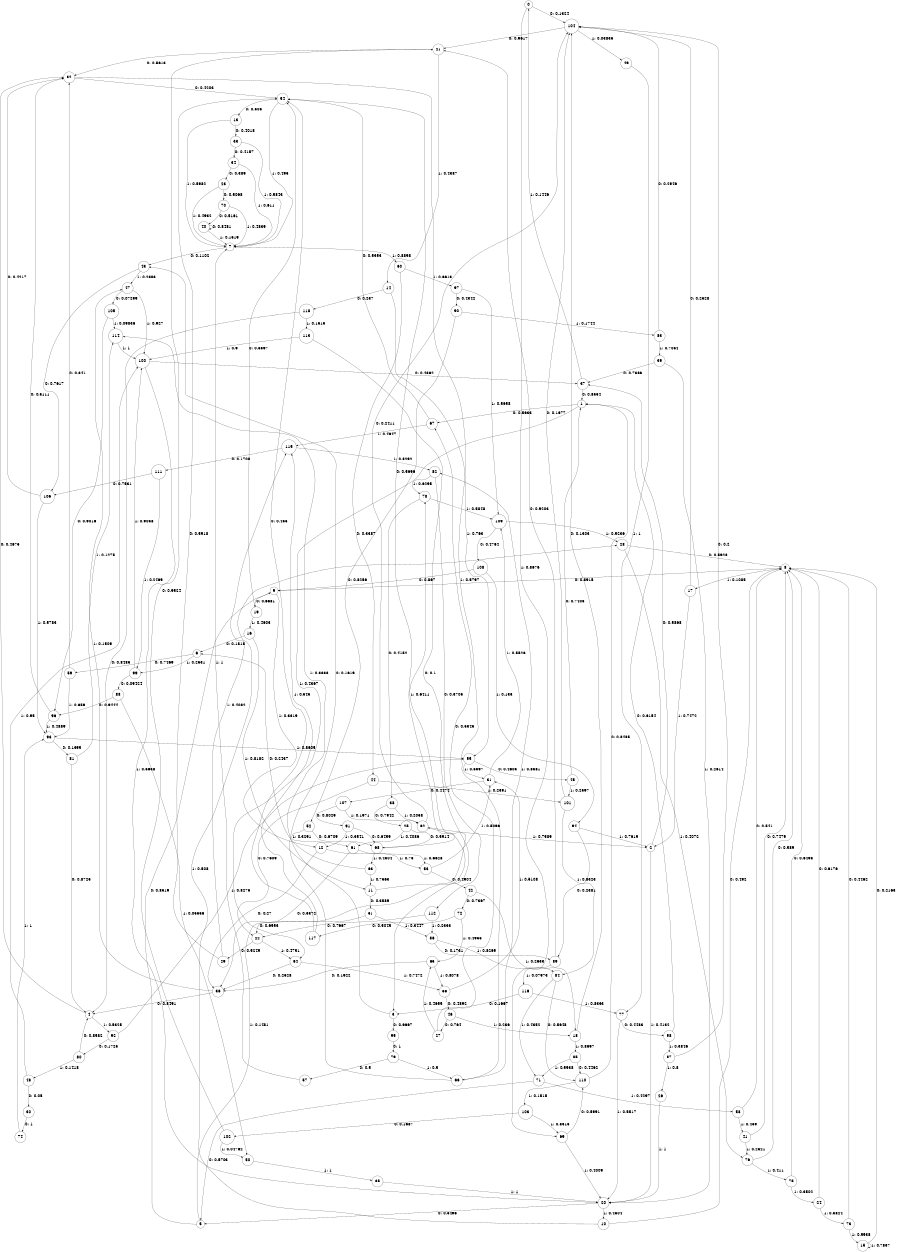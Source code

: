 digraph "ch9randomL10" {
size = "6,8.5";
ratio = "fill";
node [shape = circle];
node [fontsize = 24];
edge [fontsize = 24];
0 -> 104 [label = "0: 0.1324   "];
0 -> 69 [label = "1: 0.8676   "];
1 -> 67 [label = "0: 0.5633   "];
1 -> 64 [label = "1: 0.4367   "];
2 -> 37 [label = "0: 0.5868   "];
2 -> 20 [label = "1: 0.4132   "];
3 -> 95 [label = "0: 0.6667   "];
3 -> 114 [label = "1: 0.3333   "];
4 -> 32 [label = "0: 0.4675   "];
4 -> 92 [label = "1: 0.5325   "];
5 -> 9 [label = "0: 0.8519   "];
5 -> 62 [label = "1: 0.1481   "];
6 -> 59 [label = "0: 0.7469   "];
6 -> 99 [label = "1: 0.2531   "];
7 -> 43 [label = "0: 0.1102   "];
7 -> 60 [label = "1: 0.8898   "];
8 -> 9 [label = "0: 0.8915   "];
8 -> 17 [label = "1: 0.1085   "];
9 -> 19 [label = "0: 0.6681   "];
9 -> 12 [label = "1: 0.3319   "];
10 -> 8 [label = "0: 0.492    "];
10 -> 28 [label = "1: 0.508    "];
11 -> 51 [label = "0: 0.3589   "];
11 -> 78 [label = "1: 0.6411   "];
12 -> 36 [label = "0: 0.27     "];
12 -> 53 [label = "1: 0.73     "];
13 -> 33 [label = "0: 0.4018   "];
13 -> 7 [label = "1: 0.5982   "];
14 -> 118 [label = "0: 0.237    "];
14 -> 55 [label = "1: 0.763    "];
15 -> 8 [label = "0: 0.2163   "];
15 -> 15 [label = "1: 0.7837   "];
16 -> 6 [label = "0: 0.1818   "];
16 -> 11 [label = "1: 0.8182   "];
17 -> 104 [label = "0: 0.2528   "];
17 -> 2 [label = "1: 0.7472   "];
18 -> 104 [label = "0: 0.1303   "];
18 -> 85 [label = "1: 0.8697   "];
19 -> 54 [label = "0: 0.5397   "];
19 -> 16 [label = "1: 0.4603   "];
20 -> 5 [label = "0: 0.5496   "];
20 -> 10 [label = "1: 0.4504   "];
21 -> 32 [label = "0: 0.5613   "];
21 -> 14 [label = "1: 0.4387   "];
22 -> 29 [label = "0: 0.5249   "];
22 -> 64 [label = "1: 0.4751   "];
23 -> 70 [label = "0: 0.5068   "];
23 -> 7 [label = "1: 0.4932   "];
24 -> 8 [label = "0: 0.6176   "];
24 -> 73 [label = "1: 0.3824   "];
25 -> 68 [label = "0: 0.5914   "];
25 -> 61 [label = "1: 0.4086   "];
26 -> 20 [label = "1: 1        "];
27 -> 67 [label = "0: 0.5345   "];
27 -> 65 [label = "1: 0.4655   "];
28 -> 8 [label = "0: 0.5928   "];
28 -> 76 [label = "1: 0.4072   "];
29 -> 54 [label = "0: 0.5918   "];
29 -> 115 [label = "1: 0.4082   "];
30 -> 74 [label = "0: 1        "];
31 -> 107 [label = "0: 0.4474   "];
31 -> 109 [label = "1: 0.5526   "];
32 -> 54 [label = "0: 0.4203   "];
32 -> 66 [label = "1: 0.5797   "];
33 -> 34 [label = "0: 0.4157   "];
33 -> 7 [label = "1: 0.5843   "];
34 -> 23 [label = "0: 0.389    "];
34 -> 7 [label = "1: 0.611    "];
35 -> 20 [label = "1: 1        "];
36 -> 4 [label = "0: 0.8491   "];
36 -> 47 [label = "1: 0.1509   "];
37 -> 1 [label = "0: 0.8554   "];
37 -> 0 [label = "1: 0.1446   "];
38 -> 25 [label = "0: 0.7942   "];
38 -> 62 [label = "1: 0.2058   "];
39 -> 37 [label = "0: 0.7386   "];
39 -> 20 [label = "1: 0.2614   "];
40 -> 40 [label = "0: 0.8481   "];
40 -> 7 [label = "1: 0.1519   "];
41 -> 8 [label = "0: 0.7479   "];
41 -> 76 [label = "1: 0.2521   "];
42 -> 72 [label = "0: 0.7367   "];
42 -> 18 [label = "1: 0.2633   "];
43 -> 106 [label = "0: 0.7617   "];
43 -> 47 [label = "1: 0.2383   "];
44 -> 22 [label = "0: 0.7609   "];
44 -> 101 [label = "1: 0.2391   "];
45 -> 1 [label = "0: 0.7403   "];
45 -> 101 [label = "1: 0.2597   "];
46 -> 27 [label = "0: 0.764    "];
46 -> 18 [label = "1: 0.236    "];
47 -> 105 [label = "0: 0.07299  "];
47 -> 100 [label = "1: 0.927    "];
48 -> 30 [label = "0: 0.05     "];
48 -> 100 [label = "1: 0.95     "];
49 -> 77 [label = "1: 1        "];
50 -> 35 [label = "1: 1        "];
51 -> 22 [label = "0: 0.6553   "];
51 -> 86 [label = "1: 0.3447   "];
52 -> 68 [label = "0: 0.6709   "];
52 -> 61 [label = "1: 0.3291   "];
53 -> 42 [label = "0: 0.4904   "];
53 -> 31 [label = "1: 0.5096   "];
54 -> 13 [label = "0: 0.505    "];
54 -> 7 [label = "1: 0.495    "];
55 -> 45 [label = "0: 0.4603   "];
55 -> 31 [label = "1: 0.5397   "];
56 -> 46 [label = "0: 0.4892   "];
56 -> 31 [label = "1: 0.5108   "];
57 -> 7 [label = "1: 1        "];
58 -> 8 [label = "0: 0.541    "];
58 -> 41 [label = "1: 0.459    "];
59 -> 32 [label = "0: 0.341    "];
59 -> 93 [label = "1: 0.659    "];
60 -> 44 [label = "0: 0.3387   "];
60 -> 97 [label = "1: 0.6613   "];
61 -> 36 [label = "0: 0.3372   "];
61 -> 53 [label = "1: 0.6628   "];
62 -> 104 [label = "0: 0.2411   "];
62 -> 2 [label = "1: 0.7589   "];
63 -> 6 [label = "0: 0.2437   "];
63 -> 11 [label = "1: 0.7563   "];
64 -> 36 [label = "0: 0.2528   "];
64 -> 56 [label = "1: 0.7472   "];
65 -> 36 [label = "0: 0.1922   "];
65 -> 56 [label = "1: 0.8078   "];
66 -> 43 [label = "0: 0.1619   "];
66 -> 82 [label = "1: 0.8381   "];
67 -> 54 [label = "0: 0.5353   "];
67 -> 115 [label = "1: 0.4647   "];
68 -> 54 [label = "0: 0.5696   "];
68 -> 63 [label = "1: 0.4304   "];
69 -> 110 [label = "0: 0.5991   "];
69 -> 20 [label = "1: 0.4009   "];
70 -> 40 [label = "0: 0.5161   "];
70 -> 7 [label = "1: 0.4839   "];
71 -> 5 [label = "0: 0.5703   "];
71 -> 58 [label = "1: 0.4297   "];
72 -> 117 [label = "0: 0.5045   "];
72 -> 65 [label = "1: 0.4955   "];
73 -> 8 [label = "0: 0.4462   "];
73 -> 15 [label = "1: 0.5538   "];
74 -> 93 [label = "1: 1        "];
75 -> 8 [label = "0: 0.6498   "];
75 -> 24 [label = "1: 0.3502   "];
76 -> 8 [label = "0: 0.589    "];
76 -> 75 [label = "1: 0.411    "];
77 -> 98 [label = "0: 0.4483   "];
77 -> 20 [label = "1: 0.5517   "];
78 -> 38 [label = "0: 0.4152   "];
78 -> 109 [label = "1: 0.5848   "];
79 -> 57 [label = "0: 0.5      "];
79 -> 66 [label = "1: 0.5      "];
80 -> 4 [label = "0: 0.8582   "];
80 -> 48 [label = "1: 0.1418   "];
81 -> 4 [label = "0: 0.8725   "];
81 -> 114 [label = "1: 0.1275   "];
82 -> 112 [label = "0: 0.3705   "];
82 -> 78 [label = "1: 0.6295   "];
83 -> 104 [label = "0: 0.2946   "];
83 -> 39 [label = "1: 0.7054   "];
84 -> 110 [label = "0: 0.5648   "];
84 -> 71 [label = "1: 0.4352   "];
85 -> 110 [label = "0: 0.4462   "];
85 -> 71 [label = "1: 0.5538   "];
86 -> 89 [label = "0: 0.1731   "];
86 -> 84 [label = "1: 0.8269   "];
87 -> 104 [label = "0: 0.2      "];
87 -> 26 [label = "1: 0.8      "];
88 -> 96 [label = "0: 0.9444   "];
88 -> 50 [label = "1: 0.05556  "];
89 -> 21 [label = "0: 0.9203   "];
89 -> 116 [label = "1: 0.07973  "];
90 -> 52 [label = "0: 0.8256   "];
90 -> 83 [label = "1: 0.1744   "];
91 -> 68 [label = "0: 0.6459   "];
91 -> 12 [label = "1: 0.3541   "];
92 -> 80 [label = "0: 0.1725   "];
92 -> 55 [label = "1: 0.8275   "];
93 -> 81 [label = "0: 0.1395   "];
93 -> 55 [label = "1: 0.8605   "];
94 -> 89 [label = "0: 0.2381   "];
94 -> 2 [label = "1: 0.7619   "];
95 -> 79 [label = "0: 1        "];
96 -> 32 [label = "0: 0.5111   "];
96 -> 93 [label = "1: 0.4889   "];
97 -> 90 [label = "0: 0.4342   "];
97 -> 109 [label = "1: 0.5658   "];
98 -> 1 [label = "0: 0.6154   "];
98 -> 87 [label = "1: 0.3846   "];
99 -> 88 [label = "0: 0.09424  "];
99 -> 100 [label = "1: 0.9058   "];
100 -> 37 [label = "0: 0.4362   "];
100 -> 20 [label = "1: 0.5638   "];
101 -> 104 [label = "0: 0.1677   "];
101 -> 84 [label = "1: 0.8323   "];
102 -> 21 [label = "0: 0.9524   "];
102 -> 50 [label = "1: 0.04762  "];
103 -> 102 [label = "0: 0.1687   "];
103 -> 69 [label = "1: 0.8313   "];
104 -> 21 [label = "0: 0.9617   "];
104 -> 49 [label = "1: 0.03835  "];
105 -> 96 [label = "0: 0.9016   "];
105 -> 114 [label = "1: 0.09836  "];
106 -> 32 [label = "0: 0.4217   "];
106 -> 93 [label = "1: 0.5783   "];
107 -> 91 [label = "0: 0.8029   "];
107 -> 62 [label = "1: 0.1971   "];
108 -> 9 [label = "0: 0.867    "];
108 -> 94 [label = "1: 0.133    "];
109 -> 108 [label = "0: 0.4764   "];
109 -> 28 [label = "1: 0.5236   "];
110 -> 1 [label = "0: 0.8485   "];
110 -> 103 [label = "1: 0.1515   "];
111 -> 106 [label = "0: 0.7531   "];
111 -> 99 [label = "1: 0.2469   "];
112 -> 22 [label = "0: 0.7667   "];
112 -> 86 [label = "1: 0.2333   "];
113 -> 3 [label = "0: 0.1      "];
113 -> 100 [label = "1: 0.9      "];
114 -> 100 [label = "1: 1        "];
115 -> 111 [label = "0: 0.1708   "];
115 -> 82 [label = "1: 0.8292   "];
116 -> 3 [label = "0: 0.1667   "];
116 -> 77 [label = "1: 0.8333   "];
117 -> 54 [label = "0: 0.455    "];
117 -> 115 [label = "1: 0.545    "];
118 -> 4 [label = "0: 0.8485   "];
118 -> 113 [label = "1: 0.1515   "];
}